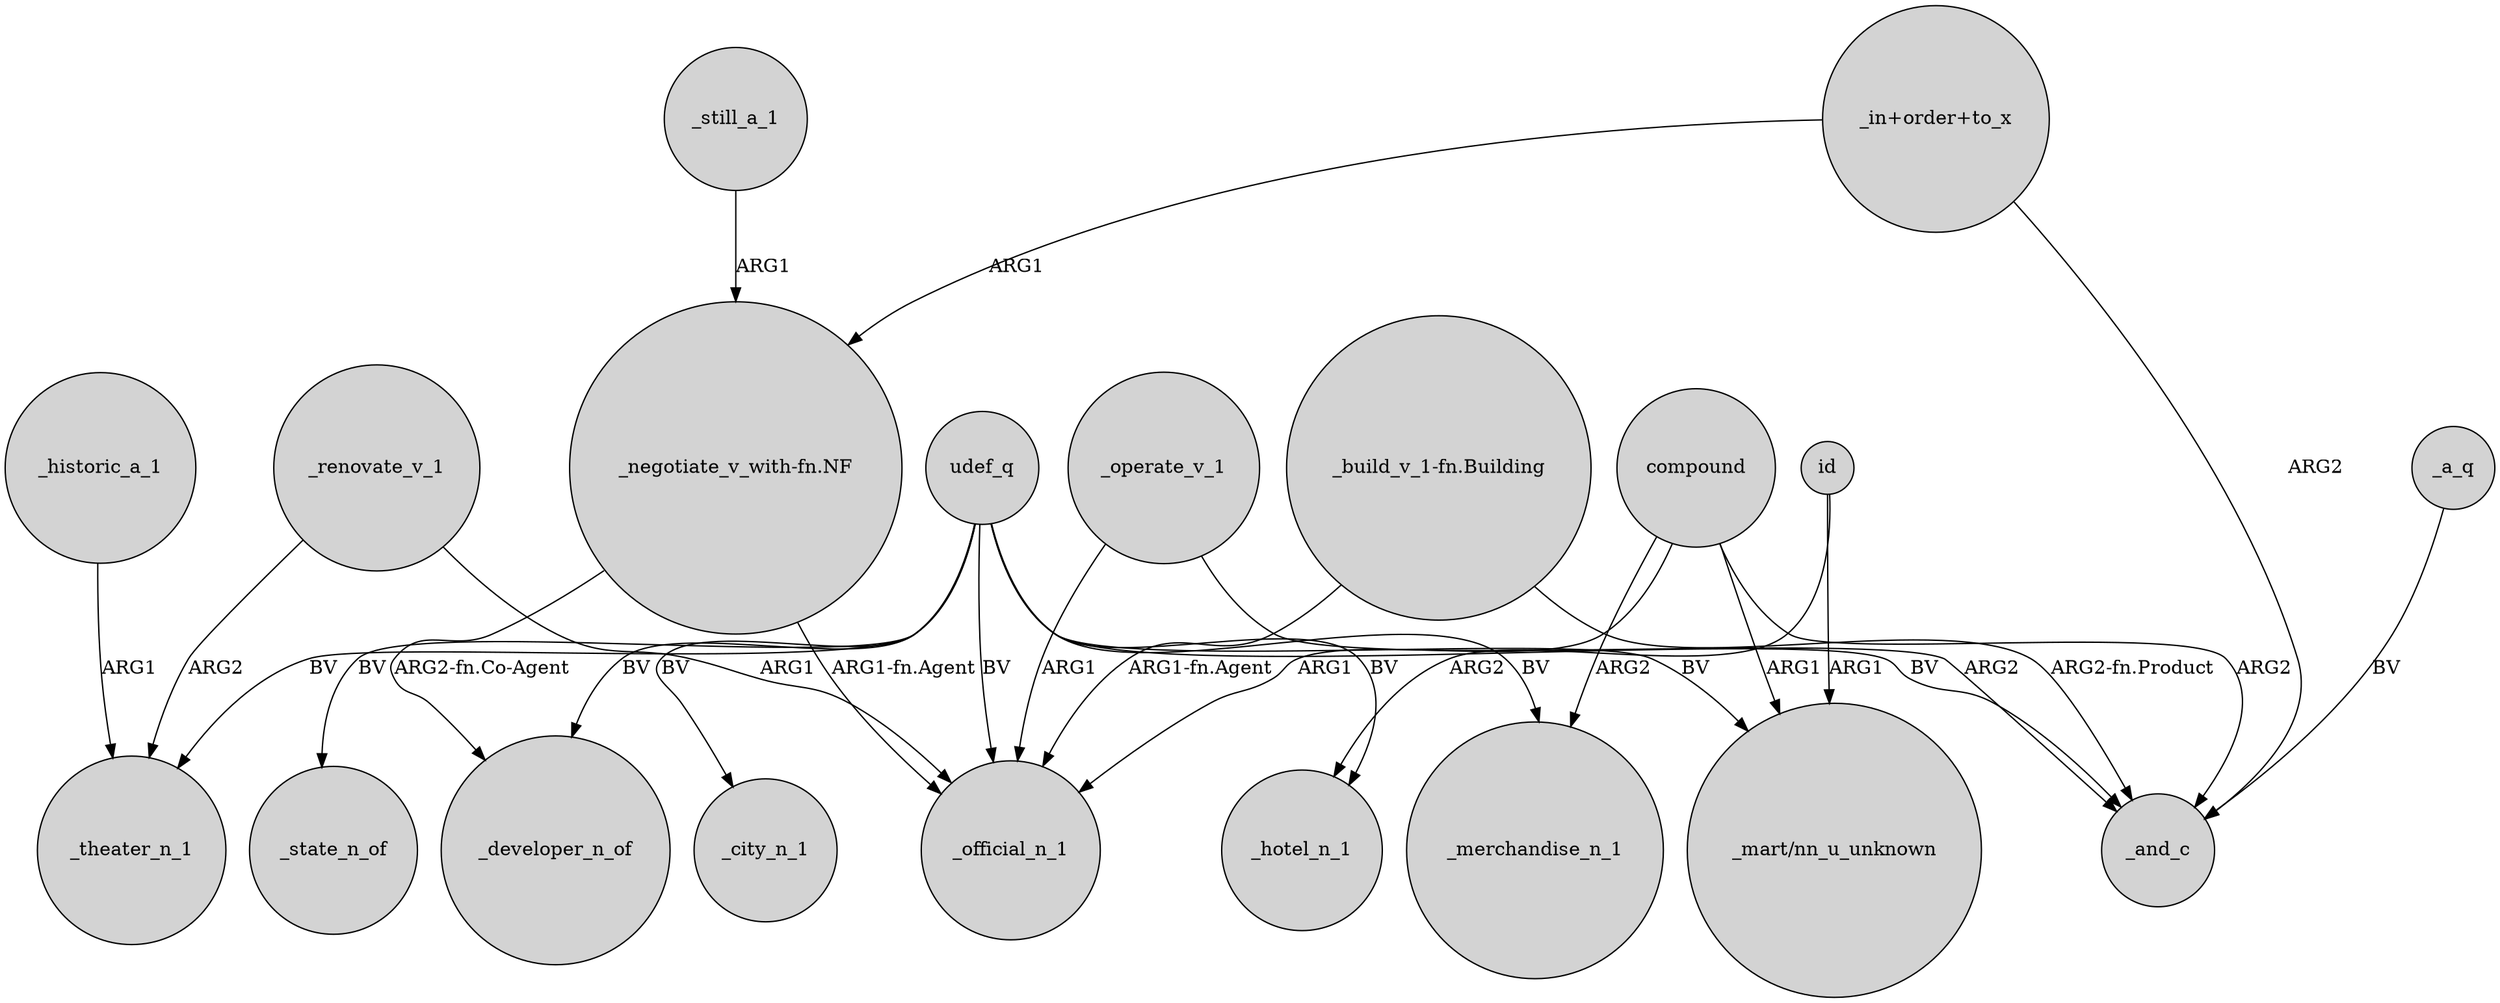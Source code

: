 digraph {
	node [shape=circle style=filled]
	_still_a_1 -> "_negotiate_v_with-fn.NF" [label=ARG1]
	id -> "_mart/nn_u_unknown" [label=ARG1]
	_renovate_v_1 -> _theater_n_1 [label=ARG2]
	"_build_v_1-fn.Building" -> _official_n_1 [label="ARG1-fn.Agent"]
	udef_q -> _theater_n_1 [label=BV]
	udef_q -> _state_n_of [label=BV]
	udef_q -> _merchandise_n_1 [label=BV]
	"_in+order+to_x" -> "_negotiate_v_with-fn.NF" [label=ARG1]
	udef_q -> _city_n_1 [label=BV]
	id -> _hotel_n_1 [label=ARG2]
	compound -> _and_c [label=ARG2]
	udef_q -> _developer_n_of [label=BV]
	udef_q -> _official_n_1 [label=BV]
	_a_q -> _and_c [label=BV]
	_renovate_v_1 -> _official_n_1 [label=ARG1]
	compound -> _official_n_1 [label=ARG1]
	"_in+order+to_x" -> _and_c [label=ARG2]
	_operate_v_1 -> _official_n_1 [label=ARG1]
	"_build_v_1-fn.Building" -> _and_c [label="ARG2-fn.Product"]
	compound -> _merchandise_n_1 [label=ARG2]
	"_negotiate_v_with-fn.NF" -> _developer_n_of [label="ARG2-fn.Co-Agent"]
	udef_q -> "_mart/nn_u_unknown" [label=BV]
	compound -> "_mart/nn_u_unknown" [label=ARG1]
	udef_q -> _and_c [label=BV]
	_operate_v_1 -> _and_c [label=ARG2]
	"_negotiate_v_with-fn.NF" -> _official_n_1 [label="ARG1-fn.Agent"]
	udef_q -> _hotel_n_1 [label=BV]
	_historic_a_1 -> _theater_n_1 [label=ARG1]
}
